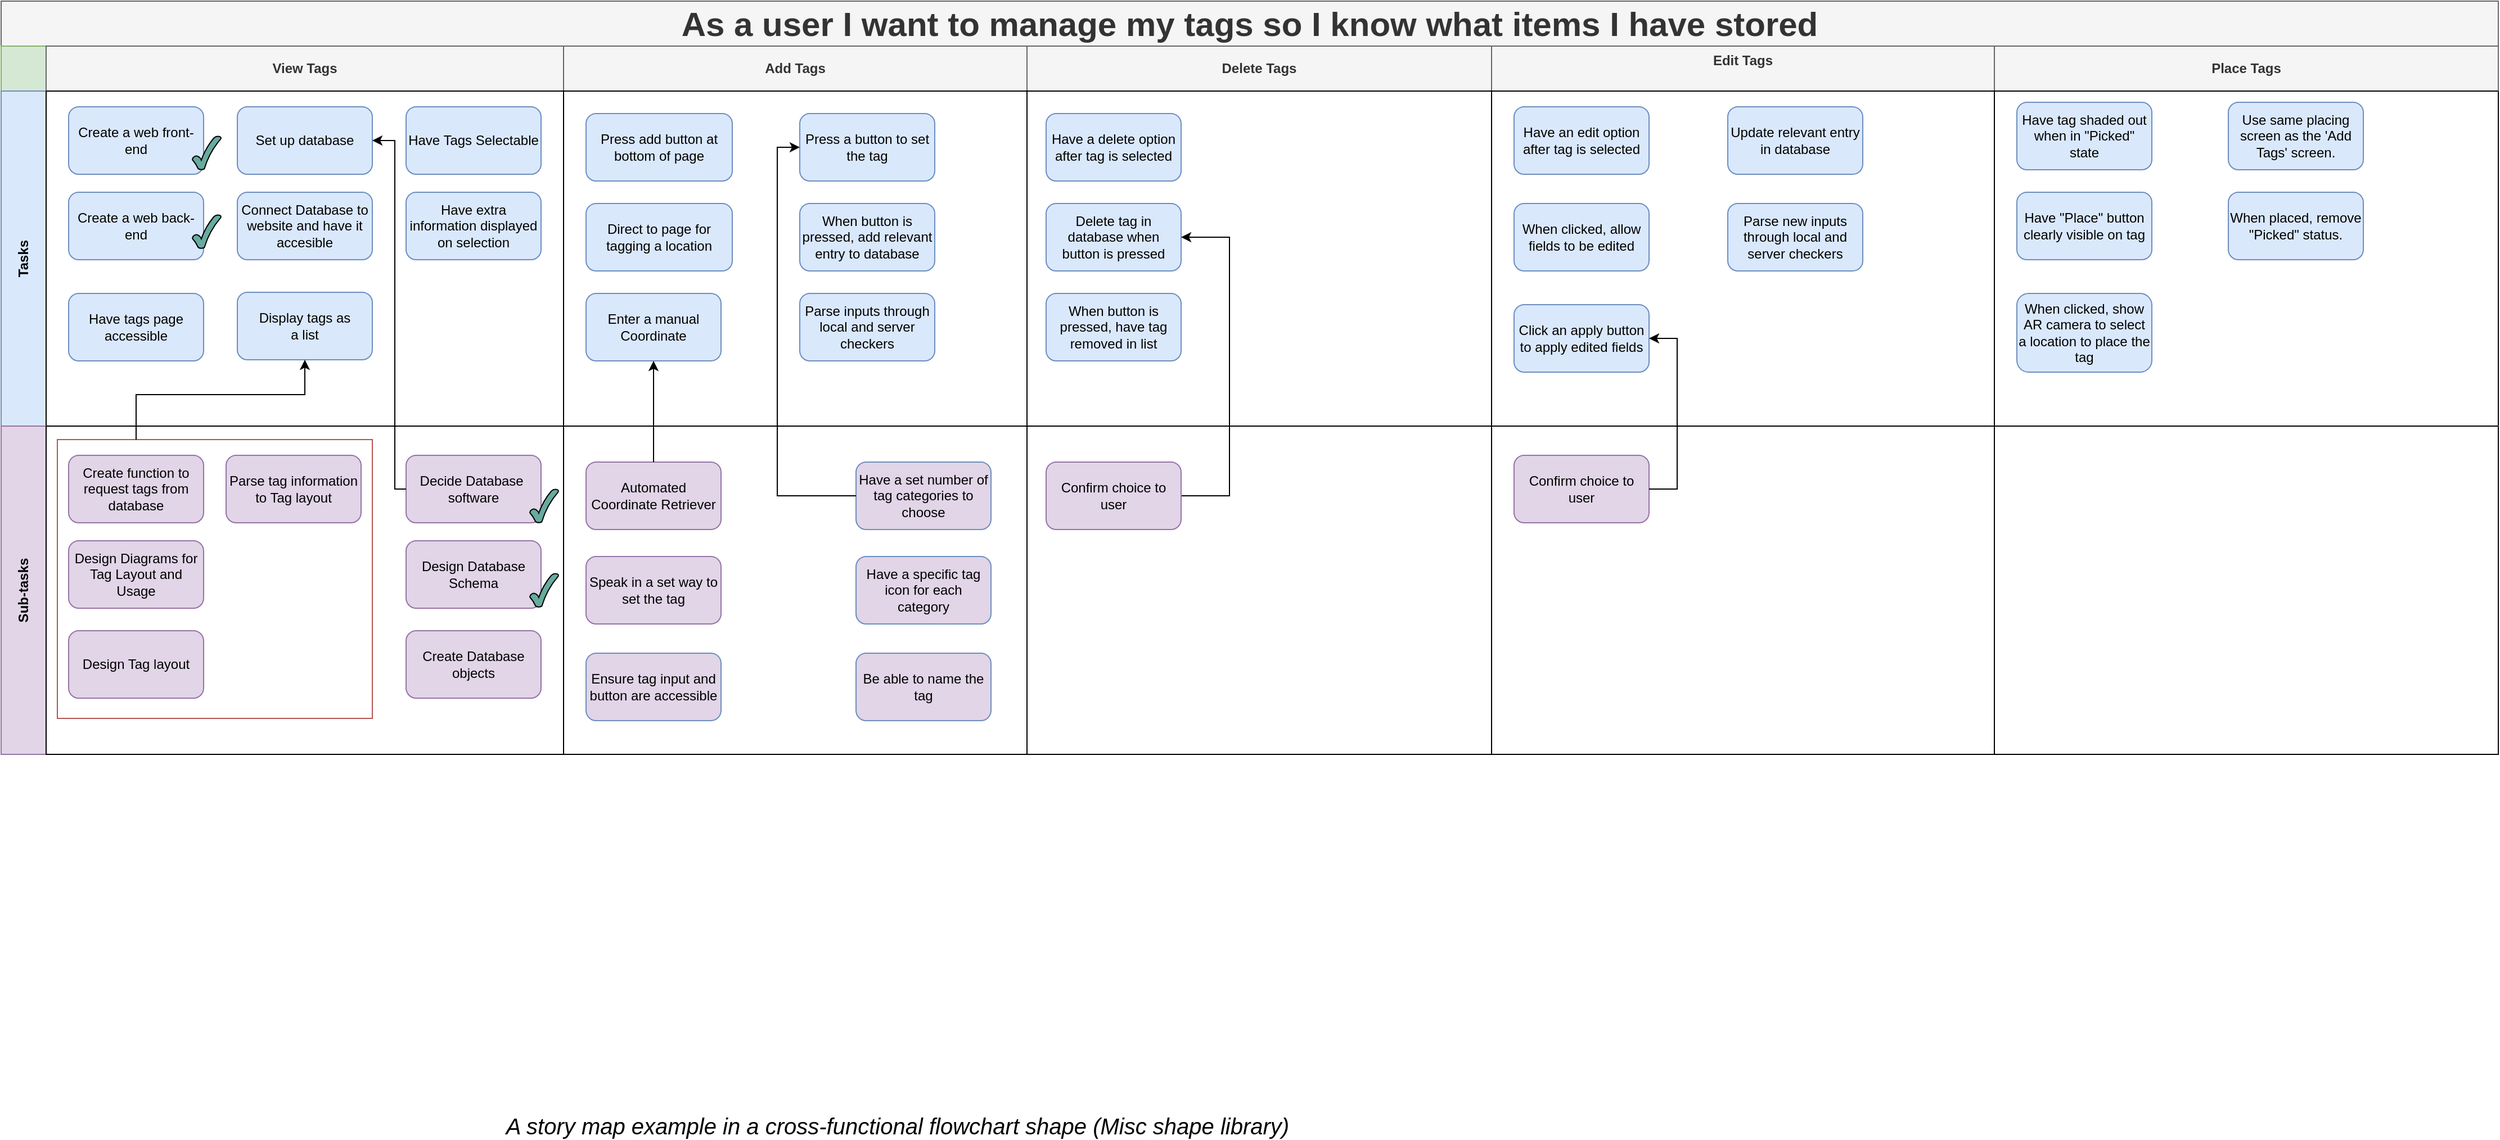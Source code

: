 <mxfile version="20.8.10" type="device"><diagram id="iSt6Qmezgcpyq-W9V-Go" name="update-account"><mxGraphModel dx="2060" dy="1182" grid="1" gridSize="10" guides="1" tooltips="1" connect="1" arrows="1" fold="1" page="1" pageScale="1" pageWidth="1654" pageHeight="1169" math="0" shadow="0"><root><mxCell id="OtLjK1SxLUBlRe3WaIa--0"/><mxCell id="OtLjK1SxLUBlRe3WaIa--1" parent="OtLjK1SxLUBlRe3WaIa--0"/><mxCell id="OtLjK1SxLUBlRe3WaIa--2" value="As a user I want to manage my tags so I know what items I have stored" style="shape=table;childLayout=tableLayout;rowLines=0;columnLines=0;startSize=40;html=1;whiteSpace=wrap;collapsible=0;recursiveResize=0;expand=0;pointerEvents=0;fontStyle=1;align=center;labelBackgroundColor=none;strokeWidth=1;fontSize=30;fillColor=#f5f5f5;strokeColor=#666666;fontColor=#333333;" parent="OtLjK1SxLUBlRe3WaIa--1" vertex="1"><mxGeometry x="30" y="20" width="2220" height="670" as="geometry"/></mxCell><mxCell id="OtLjK1SxLUBlRe3WaIa--3" value="" style="swimlane;horizontal=0;points=[[0,0.5],[1,0.5]];portConstraint=eastwest;startSize=40;html=1;whiteSpace=wrap;collapsible=0;recursiveResize=0;expand=0;pointerEvents=0;fontStyle=1;fillColor=#d5e8d4;strokeColor=#82b366;" parent="OtLjK1SxLUBlRe3WaIa--2" vertex="1"><mxGeometry y="40" width="2220" height="40" as="geometry"/></mxCell><mxCell id="OtLjK1SxLUBlRe3WaIa--6" value="&lt;div&gt;View Tags&lt;/div&gt;" style="swimlane;connectable=0;startSize=40;html=1;whiteSpace=wrap;collapsible=0;recursiveResize=0;expand=0;pointerEvents=0;fillColor=#f5f5f5;strokeColor=#666666;fontColor=#333333;" parent="OtLjK1SxLUBlRe3WaIa--3" vertex="1"><mxGeometry x="40" width="460" height="40" as="geometry"><mxRectangle width="460" height="40" as="alternateBounds"/></mxGeometry></mxCell><mxCell id="OtLjK1SxLUBlRe3WaIa--18" value="Add Tags" style="swimlane;connectable=0;startSize=40;html=1;whiteSpace=wrap;collapsible=0;recursiveResize=0;expand=0;pointerEvents=0;fillColor=#f5f5f5;strokeColor=#666666;fontColor=#333333;" parent="OtLjK1SxLUBlRe3WaIa--3" vertex="1"><mxGeometry x="500" width="412" height="40" as="geometry"><mxRectangle width="412" height="40" as="alternateBounds"/></mxGeometry></mxCell><mxCell id="OtLjK1SxLUBlRe3WaIa--21" value="Delete Tags" style="swimlane;connectable=0;startSize=40;html=1;whiteSpace=wrap;collapsible=0;recursiveResize=0;expand=0;pointerEvents=0;fillColor=#f5f5f5;strokeColor=#666666;fontColor=#333333;" parent="OtLjK1SxLUBlRe3WaIa--3" vertex="1"><mxGeometry x="912" width="413" height="40" as="geometry"><mxRectangle width="413" height="40" as="alternateBounds"/></mxGeometry></mxCell><mxCell id="X9QOITaDgdu7HwYnFLen-5" value="&lt;div&gt;Edit Tags&lt;/div&gt;&lt;div&gt;&lt;br&gt;&lt;/div&gt;" style="swimlane;connectable=0;startSize=40;html=1;whiteSpace=wrap;collapsible=0;recursiveResize=0;expand=0;pointerEvents=0;fillColor=#f5f5f5;strokeColor=#666666;fontColor=#333333;" parent="OtLjK1SxLUBlRe3WaIa--3" vertex="1"><mxGeometry x="1325" width="447" height="40" as="geometry"><mxRectangle width="447" height="40" as="alternateBounds"/></mxGeometry></mxCell><mxCell id="JNizwla9aK_VEZxAyTPu-15" value="Place Tags" style="swimlane;connectable=0;startSize=40;html=1;whiteSpace=wrap;collapsible=0;recursiveResize=0;expand=0;pointerEvents=0;fillColor=#f5f5f5;strokeColor=#666666;fontColor=#333333;" parent="OtLjK1SxLUBlRe3WaIa--3" vertex="1"><mxGeometry x="1772" width="448" height="40" as="geometry"><mxRectangle width="448" height="40" as="alternateBounds"/></mxGeometry></mxCell><mxCell id="OtLjK1SxLUBlRe3WaIa--7" value="Tasks" style="swimlane;horizontal=0;points=[[0,0.5],[1,0.5]];portConstraint=eastwest;startSize=40;html=1;whiteSpace=wrap;collapsible=0;recursiveResize=0;expand=0;pointerEvents=0;fillColor=#dae8fc;strokeColor=#6c8ebf;" parent="OtLjK1SxLUBlRe3WaIa--2" vertex="1"><mxGeometry y="80" width="2220" height="298" as="geometry"/></mxCell><mxCell id="OtLjK1SxLUBlRe3WaIa--10" value="" style="swimlane;connectable=0;startSize=0;html=1;whiteSpace=wrap;collapsible=0;recursiveResize=0;expand=0;pointerEvents=0;" parent="OtLjK1SxLUBlRe3WaIa--7" vertex="1"><mxGeometry x="40" width="460" height="298" as="geometry"><mxRectangle width="460" height="298" as="alternateBounds"/></mxGeometry></mxCell><mxCell id="X9QOITaDgdu7HwYnFLen-0" value="Have tags page accessible" style="rounded=1;whiteSpace=wrap;html=1;strokeWidth=1;fillColor=#dae8fc;strokeColor=#6c8ebf;" parent="OtLjK1SxLUBlRe3WaIa--10" vertex="1"><mxGeometry x="20" y="180" width="120" height="60" as="geometry"/></mxCell><mxCell id="X9QOITaDgdu7HwYnFLen-8" value="&lt;div&gt;Display tags as &lt;br&gt;&lt;/div&gt;&lt;div&gt;a list&lt;/div&gt;" style="rounded=1;whiteSpace=wrap;html=1;strokeWidth=1;fillColor=#dae8fc;strokeColor=#6c8ebf;" parent="OtLjK1SxLUBlRe3WaIa--10" vertex="1"><mxGeometry x="170" y="179" width="120" height="60" as="geometry"/></mxCell><mxCell id="X9QOITaDgdu7HwYnFLen-17" value="Set up database" style="rounded=1;whiteSpace=wrap;html=1;strokeWidth=1;fillColor=#dae8fc;strokeColor=#6c8ebf;" parent="OtLjK1SxLUBlRe3WaIa--10" vertex="1"><mxGeometry x="170" y="14" width="120" height="60" as="geometry"/></mxCell><mxCell id="lI2KMusf_5mIiMeafR30-12" value="Have extra information displayed on selection" style="rounded=1;whiteSpace=wrap;html=1;strokeWidth=1;fillColor=#dae8fc;strokeColor=#6c8ebf;" parent="OtLjK1SxLUBlRe3WaIa--10" vertex="1"><mxGeometry x="320" y="90" width="120" height="60" as="geometry"/></mxCell><mxCell id="GGHnhIwhC8gkaQROLwhG-61" value="Create a web front-end" style="rounded=1;whiteSpace=wrap;html=1;strokeWidth=1;fillColor=#dae8fc;strokeColor=#6c8ebf;" parent="OtLjK1SxLUBlRe3WaIa--10" vertex="1"><mxGeometry x="20" y="14" width="120" height="60" as="geometry"/></mxCell><mxCell id="GGHnhIwhC8gkaQROLwhG-63" value="Create a web back-end" style="rounded=1;whiteSpace=wrap;html=1;strokeWidth=1;fillColor=#dae8fc;strokeColor=#6c8ebf;" parent="OtLjK1SxLUBlRe3WaIa--10" vertex="1"><mxGeometry x="20" y="90" width="120" height="60" as="geometry"/></mxCell><mxCell id="lI2KMusf_5mIiMeafR30-9" value="Have Tags Selectable" style="rounded=1;whiteSpace=wrap;html=1;strokeWidth=1;fillColor=#dae8fc;strokeColor=#6c8ebf;" parent="OtLjK1SxLUBlRe3WaIa--10" vertex="1"><mxGeometry x="320" y="14" width="120" height="60" as="geometry"/></mxCell><mxCell id="S4QQSEbk6tNWFX1oFk4v-0" value="&lt;div&gt;Connect Database to website and have it accesible&lt;/div&gt;" style="rounded=1;whiteSpace=wrap;html=1;strokeWidth=1;fillColor=#dae8fc;strokeColor=#6c8ebf;" parent="OtLjK1SxLUBlRe3WaIa--10" vertex="1"><mxGeometry x="170" y="90" width="120" height="60" as="geometry"/></mxCell><mxCell id="XydewdFuseC19zRfbg_u-0" value="" style="verticalLabelPosition=bottom;verticalAlign=top;html=1;shape=mxgraph.basic.tick;fillColor=#67AB9F;" vertex="1" parent="OtLjK1SxLUBlRe3WaIa--10"><mxGeometry x="130" y="40" width="25.5" height="30" as="geometry"/></mxCell><mxCell id="XydewdFuseC19zRfbg_u-1" value="" style="verticalLabelPosition=bottom;verticalAlign=top;html=1;shape=mxgraph.basic.tick;fillColor=#67AB9F;" vertex="1" parent="OtLjK1SxLUBlRe3WaIa--10"><mxGeometry x="130" y="110" width="25.5" height="30" as="geometry"/></mxCell><mxCell id="OtLjK1SxLUBlRe3WaIa--19" style="swimlane;connectable=0;startSize=0;html=1;whiteSpace=wrap;collapsible=0;recursiveResize=0;expand=0;pointerEvents=0;" parent="OtLjK1SxLUBlRe3WaIa--7" vertex="1"><mxGeometry x="500" width="412" height="298" as="geometry"><mxRectangle width="412" height="298" as="alternateBounds"/></mxGeometry></mxCell><mxCell id="lI2KMusf_5mIiMeafR30-13" value="Direct to page for tagging a location" style="rounded=1;whiteSpace=wrap;html=1;strokeWidth=1;fillColor=#dae8fc;strokeColor=#6c8ebf;" parent="OtLjK1SxLUBlRe3WaIa--19" vertex="1"><mxGeometry x="20" y="100" width="130" height="60" as="geometry"/></mxCell><mxCell id="lI2KMusf_5mIiMeafR30-20" value="Parse inputs through local and server checkers" style="rounded=1;whiteSpace=wrap;html=1;strokeWidth=1;fillColor=#dae8fc;strokeColor=#6c8ebf;" parent="OtLjK1SxLUBlRe3WaIa--19" vertex="1"><mxGeometry x="210" y="180" width="120" height="60" as="geometry"/></mxCell><mxCell id="lI2KMusf_5mIiMeafR30-21" value="When button is pressed, add relevant entry to database" style="rounded=1;whiteSpace=wrap;html=1;strokeWidth=1;fillColor=#dae8fc;strokeColor=#6c8ebf;" parent="OtLjK1SxLUBlRe3WaIa--19" vertex="1"><mxGeometry x="210" y="100" width="120" height="60" as="geometry"/></mxCell><mxCell id="lI2KMusf_5mIiMeafR30-23" value="Press add button at bottom of page" style="rounded=1;whiteSpace=wrap;html=1;strokeWidth=1;fillColor=#dae8fc;strokeColor=#6c8ebf;" parent="OtLjK1SxLUBlRe3WaIa--19" vertex="1"><mxGeometry x="20" y="20" width="130" height="60" as="geometry"/></mxCell><mxCell id="lI2KMusf_5mIiMeafR30-82" value="Enter a manual Coordinate" style="rounded=1;whiteSpace=wrap;html=1;strokeWidth=1;fillColor=#dae8fc;strokeColor=#6c8ebf;" parent="OtLjK1SxLUBlRe3WaIa--19" vertex="1"><mxGeometry x="20" y="180" width="120" height="60" as="geometry"/></mxCell><mxCell id="lI2KMusf_5mIiMeafR30-84" value="Press a button to set the tag" style="rounded=1;whiteSpace=wrap;html=1;strokeWidth=1;fillColor=#dae8fc;strokeColor=#6c8ebf;" parent="OtLjK1SxLUBlRe3WaIa--19" vertex="1"><mxGeometry x="210" y="20" width="120" height="60" as="geometry"/></mxCell><mxCell id="OtLjK1SxLUBlRe3WaIa--22" style="swimlane;connectable=0;startSize=0;html=1;whiteSpace=wrap;collapsible=0;recursiveResize=0;expand=0;pointerEvents=0;" parent="OtLjK1SxLUBlRe3WaIa--7" vertex="1"><mxGeometry x="912" width="413" height="298" as="geometry"><mxRectangle width="413" height="298" as="alternateBounds"/></mxGeometry></mxCell><mxCell id="lI2KMusf_5mIiMeafR30-1" value="Have a delete option after tag is selected" style="rounded=1;whiteSpace=wrap;html=1;strokeWidth=1;fillColor=#dae8fc;strokeColor=#6c8ebf;" parent="OtLjK1SxLUBlRe3WaIa--22" vertex="1"><mxGeometry x="17" y="20" width="120" height="60" as="geometry"/></mxCell><mxCell id="lI2KMusf_5mIiMeafR30-2" value="Delete tag in database when button is pressed" style="rounded=1;whiteSpace=wrap;html=1;strokeWidth=1;fillColor=#dae8fc;strokeColor=#6c8ebf;" parent="OtLjK1SxLUBlRe3WaIa--22" vertex="1"><mxGeometry x="17" y="100" width="120" height="60" as="geometry"/></mxCell><mxCell id="lI2KMusf_5mIiMeafR30-3" value="When button is pressed, have tag removed in list" style="rounded=1;whiteSpace=wrap;html=1;strokeWidth=1;fillColor=#dae8fc;strokeColor=#6c8ebf;" parent="OtLjK1SxLUBlRe3WaIa--22" vertex="1"><mxGeometry x="17" y="180" width="120" height="60" as="geometry"/></mxCell><mxCell id="lI2KMusf_5mIiMeafR30-11" style="edgeStyle=orthogonalEdgeStyle;rounded=0;orthogonalLoop=1;jettySize=auto;html=1;entryX=1;entryY=0.5;entryDx=0;entryDy=0;" parent="OtLjK1SxLUBlRe3WaIa--22" source="lI2KMusf_5mIiMeafR30-4" target="lI2KMusf_5mIiMeafR30-2" edge="1"><mxGeometry relative="1" as="geometry"><Array as="points"><mxPoint x="180" y="360"/><mxPoint x="180" y="130"/></Array></mxGeometry></mxCell><mxCell id="lI2KMusf_5mIiMeafR30-4" value="Confirm choice to user" style="rounded=1;whiteSpace=wrap;html=1;strokeWidth=1;fillColor=#e1d5e7;strokeColor=#9673a6;" parent="OtLjK1SxLUBlRe3WaIa--22" vertex="1"><mxGeometry x="17" y="330" width="120" height="60" as="geometry"/></mxCell><mxCell id="X9QOITaDgdu7HwYnFLen-6" style="swimlane;connectable=0;startSize=0;html=1;whiteSpace=wrap;collapsible=0;recursiveResize=0;expand=0;pointerEvents=0;" parent="OtLjK1SxLUBlRe3WaIa--7" vertex="1"><mxGeometry x="1325" width="447" height="298" as="geometry"><mxRectangle width="447" height="298" as="alternateBounds"/></mxGeometry></mxCell><mxCell id="lI2KMusf_5mIiMeafR30-32" value="Have an edit option after tag is selected" style="rounded=1;whiteSpace=wrap;html=1;strokeWidth=1;fillColor=#dae8fc;strokeColor=#6c8ebf;" parent="X9QOITaDgdu7HwYnFLen-6" vertex="1"><mxGeometry x="20" y="14" width="120" height="60" as="geometry"/></mxCell><mxCell id="lI2KMusf_5mIiMeafR30-33" value="When clicked, allow fields to be edited" style="rounded=1;whiteSpace=wrap;html=1;strokeWidth=1;fillColor=#dae8fc;strokeColor=#6c8ebf;" parent="X9QOITaDgdu7HwYnFLen-6" vertex="1"><mxGeometry x="20" y="100" width="120" height="60" as="geometry"/></mxCell><mxCell id="lI2KMusf_5mIiMeafR30-34" value="Parse new inputs through local and server checkers" style="rounded=1;whiteSpace=wrap;html=1;strokeWidth=1;fillColor=#dae8fc;strokeColor=#6c8ebf;" parent="X9QOITaDgdu7HwYnFLen-6" vertex="1"><mxGeometry x="210" y="100" width="120" height="60" as="geometry"/></mxCell><mxCell id="lI2KMusf_5mIiMeafR30-76" value="Update relevant entry in database" style="rounded=1;whiteSpace=wrap;html=1;strokeWidth=1;fillColor=#dae8fc;strokeColor=#6c8ebf;" parent="X9QOITaDgdu7HwYnFLen-6" vertex="1"><mxGeometry x="210" y="14" width="120" height="60" as="geometry"/></mxCell><mxCell id="lI2KMusf_5mIiMeafR30-79" value="Click an apply button to apply edited fields" style="rounded=1;whiteSpace=wrap;html=1;strokeWidth=1;fillColor=#dae8fc;strokeColor=#6c8ebf;" parent="X9QOITaDgdu7HwYnFLen-6" vertex="1"><mxGeometry x="20" y="190" width="120" height="60" as="geometry"/></mxCell><mxCell id="JNizwla9aK_VEZxAyTPu-16" style="swimlane;connectable=0;startSize=0;html=1;whiteSpace=wrap;collapsible=0;recursiveResize=0;expand=0;pointerEvents=0;" parent="OtLjK1SxLUBlRe3WaIa--7" vertex="1"><mxGeometry x="1772" width="448" height="298" as="geometry"><mxRectangle width="448" height="298" as="alternateBounds"/></mxGeometry></mxCell><mxCell id="JNizwla9aK_VEZxAyTPu-24" value="Have tag shaded out when in &quot;Picked&quot; state" style="rounded=1;whiteSpace=wrap;html=1;strokeWidth=1;fillColor=#dae8fc;strokeColor=#6c8ebf;" parent="JNizwla9aK_VEZxAyTPu-16" vertex="1"><mxGeometry x="20" y="10" width="120" height="60" as="geometry"/></mxCell><mxCell id="JNizwla9aK_VEZxAyTPu-25" value="Have &quot;Place&quot; button clearly visible on tag" style="rounded=1;whiteSpace=wrap;html=1;strokeWidth=1;fillColor=#dae8fc;strokeColor=#6c8ebf;" parent="JNizwla9aK_VEZxAyTPu-16" vertex="1"><mxGeometry x="20" y="90" width="120" height="60" as="geometry"/></mxCell><mxCell id="JNizwla9aK_VEZxAyTPu-26" value="When clicked, show AR camera to select a location to place the tag" style="rounded=1;whiteSpace=wrap;html=1;strokeWidth=1;fillColor=#dae8fc;strokeColor=#6c8ebf;" parent="JNizwla9aK_VEZxAyTPu-16" vertex="1"><mxGeometry x="20" y="180" width="120" height="70" as="geometry"/></mxCell><mxCell id="JNizwla9aK_VEZxAyTPu-27" value="Use same placing screen as the 'Add Tags' screen." style="rounded=1;whiteSpace=wrap;html=1;strokeWidth=1;fillColor=#dae8fc;strokeColor=#6c8ebf;" parent="JNizwla9aK_VEZxAyTPu-16" vertex="1"><mxGeometry x="208" y="10" width="120" height="60" as="geometry"/></mxCell><mxCell id="JNizwla9aK_VEZxAyTPu-29" value="When placed, remove &quot;Picked&quot; status." style="rounded=1;whiteSpace=wrap;html=1;strokeWidth=1;fillColor=#dae8fc;strokeColor=#6c8ebf;" parent="JNizwla9aK_VEZxAyTPu-16" vertex="1"><mxGeometry x="208" y="90" width="120" height="60" as="geometry"/></mxCell><mxCell id="OtLjK1SxLUBlRe3WaIa--11" value="Sub-tasks" style="swimlane;horizontal=0;points=[[0,0.5],[1,0.5]];portConstraint=eastwest;startSize=40;html=1;whiteSpace=wrap;collapsible=0;recursiveResize=0;expand=0;pointerEvents=0;fillColor=#e1d5e7;strokeColor=#9673a6;" parent="OtLjK1SxLUBlRe3WaIa--2" vertex="1"><mxGeometry y="378" width="2220" height="292" as="geometry"/></mxCell><mxCell id="OtLjK1SxLUBlRe3WaIa--14" value="" style="swimlane;connectable=0;startSize=0;html=1;whiteSpace=wrap;collapsible=0;recursiveResize=0;expand=0;pointerEvents=0;" parent="OtLjK1SxLUBlRe3WaIa--11" vertex="1"><mxGeometry x="40" width="460" height="292" as="geometry"><mxRectangle width="460" height="292" as="alternateBounds"/></mxGeometry></mxCell><mxCell id="X9QOITaDgdu7HwYnFLen-10" value="Create function to request tags from database" style="rounded=1;whiteSpace=wrap;html=1;strokeWidth=1;fillColor=#e1d5e7;strokeColor=#9673a6;" parent="OtLjK1SxLUBlRe3WaIa--14" vertex="1"><mxGeometry x="20" y="26" width="120" height="60" as="geometry"/></mxCell><mxCell id="X9QOITaDgdu7HwYnFLen-11" value="Parse tag information to Tag layout" style="rounded=1;whiteSpace=wrap;html=1;strokeWidth=1;fillColor=#e1d5e7;strokeColor=#9673a6;" parent="OtLjK1SxLUBlRe3WaIa--14" vertex="1"><mxGeometry x="160" y="26" width="120" height="60" as="geometry"/></mxCell><mxCell id="X9QOITaDgdu7HwYnFLen-13" value="Design Tag layout" style="rounded=1;whiteSpace=wrap;html=1;strokeWidth=1;fillColor=#e1d5e7;strokeColor=#9673a6;" parent="OtLjK1SxLUBlRe3WaIa--14" vertex="1"><mxGeometry x="20" y="182" width="120" height="60" as="geometry"/></mxCell><mxCell id="X9QOITaDgdu7HwYnFLen-18" value="Design Database Schema" style="rounded=1;whiteSpace=wrap;html=1;strokeWidth=1;fillColor=#e1d5e7;strokeColor=#9673a6;" parent="OtLjK1SxLUBlRe3WaIa--14" vertex="1"><mxGeometry x="320" y="102" width="120" height="60" as="geometry"/></mxCell><mxCell id="X9QOITaDgdu7HwYnFLen-19" value="Decide Database&amp;nbsp; software" style="rounded=1;whiteSpace=wrap;html=1;strokeWidth=1;fillColor=#e1d5e7;strokeColor=#9673a6;" parent="OtLjK1SxLUBlRe3WaIa--14" vertex="1"><mxGeometry x="320" y="26" width="120" height="60" as="geometry"/></mxCell><mxCell id="X9QOITaDgdu7HwYnFLen-20" value="Create Database objects" style="rounded=1;whiteSpace=wrap;html=1;strokeWidth=1;fillColor=#e1d5e7;strokeColor=#9673a6;" parent="OtLjK1SxLUBlRe3WaIa--14" vertex="1"><mxGeometry x="320" y="182" width="120" height="60" as="geometry"/></mxCell><mxCell id="YmEZPuejNNtJr9AzTBO_-0" value="Design Diagrams for Tag Layout and Usage" style="rounded=1;whiteSpace=wrap;html=1;strokeWidth=1;fillColor=#e1d5e7;strokeColor=#9673a6;" parent="OtLjK1SxLUBlRe3WaIa--14" vertex="1"><mxGeometry x="20" y="102" width="120" height="60" as="geometry"/></mxCell><mxCell id="YmEZPuejNNtJr9AzTBO_-2" value="" style="rounded=0;whiteSpace=wrap;html=1;fillColor=none;strokeColor=#b85450;" parent="OtLjK1SxLUBlRe3WaIa--14" vertex="1"><mxGeometry x="10" y="12" width="280" height="248" as="geometry"/></mxCell><mxCell id="XydewdFuseC19zRfbg_u-2" value="" style="verticalLabelPosition=bottom;verticalAlign=top;html=1;shape=mxgraph.basic.tick;fillColor=#67AB9F;" vertex="1" parent="OtLjK1SxLUBlRe3WaIa--14"><mxGeometry x="430" y="56" width="25.5" height="30" as="geometry"/></mxCell><mxCell id="XydewdFuseC19zRfbg_u-3" value="" style="verticalLabelPosition=bottom;verticalAlign=top;html=1;shape=mxgraph.basic.tick;fillColor=#67AB9F;" vertex="1" parent="OtLjK1SxLUBlRe3WaIa--14"><mxGeometry x="430" y="131" width="25.5" height="30" as="geometry"/></mxCell><mxCell id="OtLjK1SxLUBlRe3WaIa--20" style="swimlane;connectable=0;startSize=0;html=1;whiteSpace=wrap;collapsible=0;recursiveResize=0;expand=0;pointerEvents=0;" parent="OtLjK1SxLUBlRe3WaIa--11" vertex="1"><mxGeometry x="500" width="412" height="292" as="geometry"><mxRectangle width="412" height="292" as="alternateBounds"/></mxGeometry></mxCell><mxCell id="lI2KMusf_5mIiMeafR30-86" value="Automated Coordinate Retriever" style="rounded=1;whiteSpace=wrap;html=1;strokeWidth=1;fillColor=#e1d5e7;strokeColor=#9673a6;" parent="OtLjK1SxLUBlRe3WaIa--20" vertex="1"><mxGeometry x="20" y="32" width="120" height="60" as="geometry"/></mxCell><mxCell id="lI2KMusf_5mIiMeafR30-93" value="Speak in a set way to set the tag" style="rounded=1;whiteSpace=wrap;html=1;strokeWidth=1;fillColor=#e1d5e7;strokeColor=#9673a6;" parent="OtLjK1SxLUBlRe3WaIa--20" vertex="1"><mxGeometry x="20" y="116" width="120" height="60" as="geometry"/></mxCell><mxCell id="lI2KMusf_5mIiMeafR30-97" value="Ensure tag input and button are accessible" style="rounded=1;whiteSpace=wrap;html=1;strokeWidth=1;fillColor=#E1D5E7;strokeColor=#6c8ebf;" parent="OtLjK1SxLUBlRe3WaIa--20" vertex="1"><mxGeometry x="20" y="202" width="120" height="60" as="geometry"/></mxCell><mxCell id="_pTrXGevCbQtiBjoGx2j-0" value="Have a set number of tag categories to choose" style="rounded=1;whiteSpace=wrap;html=1;strokeWidth=1;fillColor=#E1D5E7;strokeColor=#6c8ebf;" parent="OtLjK1SxLUBlRe3WaIa--20" vertex="1"><mxGeometry x="260" y="32" width="120" height="60" as="geometry"/></mxCell><mxCell id="_pTrXGevCbQtiBjoGx2j-1" value="Have a specific tag icon for each category" style="rounded=1;whiteSpace=wrap;html=1;strokeWidth=1;fillColor=#E1D5E7;strokeColor=#6c8ebf;" parent="OtLjK1SxLUBlRe3WaIa--20" vertex="1"><mxGeometry x="260" y="116" width="120" height="60" as="geometry"/></mxCell><mxCell id="_pTrXGevCbQtiBjoGx2j-2" value="Be able to name the tag" style="rounded=1;whiteSpace=wrap;html=1;strokeWidth=1;fillColor=#E1D5E7;strokeColor=#6c8ebf;" parent="OtLjK1SxLUBlRe3WaIa--20" vertex="1"><mxGeometry x="260" y="202" width="120" height="60" as="geometry"/></mxCell><mxCell id="OtLjK1SxLUBlRe3WaIa--23" style="swimlane;connectable=0;startSize=0;html=1;whiteSpace=wrap;collapsible=0;recursiveResize=0;expand=0;pointerEvents=0;" parent="OtLjK1SxLUBlRe3WaIa--11" vertex="1"><mxGeometry x="912" width="413" height="292" as="geometry"><mxRectangle width="413" height="292" as="alternateBounds"/></mxGeometry></mxCell><mxCell id="X9QOITaDgdu7HwYnFLen-7" style="swimlane;connectable=0;startSize=0;html=1;whiteSpace=wrap;collapsible=0;recursiveResize=0;expand=0;pointerEvents=0;" parent="OtLjK1SxLUBlRe3WaIa--11" vertex="1"><mxGeometry x="1325" width="447" height="292" as="geometry"><mxRectangle width="447" height="292" as="alternateBounds"/></mxGeometry></mxCell><mxCell id="lI2KMusf_5mIiMeafR30-77" value="Confirm choice to user" style="rounded=1;whiteSpace=wrap;html=1;strokeWidth=1;fillColor=#e1d5e7;strokeColor=#9673a6;" parent="X9QOITaDgdu7HwYnFLen-7" vertex="1"><mxGeometry x="20" y="26" width="120" height="60" as="geometry"/></mxCell><mxCell id="JNizwla9aK_VEZxAyTPu-17" style="swimlane;connectable=0;startSize=0;html=1;whiteSpace=wrap;collapsible=0;recursiveResize=0;expand=0;pointerEvents=0;" parent="OtLjK1SxLUBlRe3WaIa--11" vertex="1"><mxGeometry x="1772" width="448" height="292" as="geometry"><mxRectangle width="448" height="292" as="alternateBounds"/></mxGeometry></mxCell><mxCell id="lI2KMusf_5mIiMeafR30-80" style="edgeStyle=orthogonalEdgeStyle;rounded=0;orthogonalLoop=1;jettySize=auto;html=1;entryX=1;entryY=0.5;entryDx=0;entryDy=0;" parent="OtLjK1SxLUBlRe3WaIa--2" source="lI2KMusf_5mIiMeafR30-77" target="lI2KMusf_5mIiMeafR30-79" edge="1"><mxGeometry relative="1" as="geometry"><Array as="points"><mxPoint x="1490" y="434"/><mxPoint x="1490" y="300"/></Array></mxGeometry></mxCell><mxCell id="lI2KMusf_5mIiMeafR30-96" style="edgeStyle=orthogonalEdgeStyle;rounded=0;orthogonalLoop=1;jettySize=auto;html=1;entryX=0.5;entryY=1;entryDx=0;entryDy=0;" parent="OtLjK1SxLUBlRe3WaIa--2" source="lI2KMusf_5mIiMeafR30-86" target="lI2KMusf_5mIiMeafR30-82" edge="1"><mxGeometry relative="1" as="geometry"/></mxCell><mxCell id="_pTrXGevCbQtiBjoGx2j-3" style="edgeStyle=orthogonalEdgeStyle;rounded=0;orthogonalLoop=1;jettySize=auto;html=1;entryX=0;entryY=0.5;entryDx=0;entryDy=0;" parent="OtLjK1SxLUBlRe3WaIa--2" source="_pTrXGevCbQtiBjoGx2j-0" target="lI2KMusf_5mIiMeafR30-84" edge="1"><mxGeometry relative="1" as="geometry"><Array as="points"><mxPoint x="690" y="440"/><mxPoint x="690" y="130"/></Array></mxGeometry></mxCell><mxCell id="GGHnhIwhC8gkaQROLwhG-64" style="edgeStyle=orthogonalEdgeStyle;rounded=0;orthogonalLoop=1;jettySize=auto;html=1;entryX=0.5;entryY=1;entryDx=0;entryDy=0;exitX=0.25;exitY=0;exitDx=0;exitDy=0;" parent="OtLjK1SxLUBlRe3WaIa--2" source="YmEZPuejNNtJr9AzTBO_-2" target="X9QOITaDgdu7HwYnFLen-8" edge="1"><mxGeometry relative="1" as="geometry"><mxPoint x="120" y="380" as="sourcePoint"/><Array as="points"><mxPoint x="120" y="350"/><mxPoint x="270" y="350"/></Array></mxGeometry></mxCell><mxCell id="GGHnhIwhC8gkaQROLwhG-65" style="edgeStyle=orthogonalEdgeStyle;rounded=0;orthogonalLoop=1;jettySize=auto;html=1;entryX=1;entryY=0.5;entryDx=0;entryDy=0;" parent="OtLjK1SxLUBlRe3WaIa--2" source="X9QOITaDgdu7HwYnFLen-19" target="X9QOITaDgdu7HwYnFLen-17" edge="1"><mxGeometry relative="1" as="geometry"><Array as="points"><mxPoint x="350" y="434"/><mxPoint x="350" y="124"/></Array></mxGeometry></mxCell><mxCell id="U-jJmerVUzA19QD3KrKk-0" value="A story map example in a cross-functional flowchart shape (Misc shape library)" style="text;html=1;strokeColor=none;fillColor=none;align=center;verticalAlign=middle;whiteSpace=wrap;rounded=0;fontSize=20;fontStyle=2" parent="OtLjK1SxLUBlRe3WaIa--1" vertex="1"><mxGeometry x="312" y="1010" width="1030" height="20" as="geometry"/></mxCell></root></mxGraphModel></diagram></mxfile>